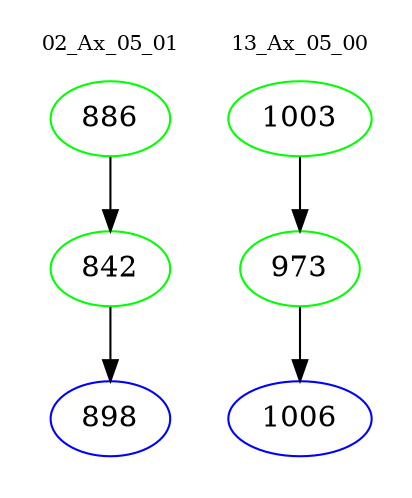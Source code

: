 digraph{
subgraph cluster_0 {
color = white
label = "02_Ax_05_01";
fontsize=10;
T0_886 [label="886", color="green"]
T0_886 -> T0_842 [color="black"]
T0_842 [label="842", color="green"]
T0_842 -> T0_898 [color="black"]
T0_898 [label="898", color="blue"]
}
subgraph cluster_1 {
color = white
label = "13_Ax_05_00";
fontsize=10;
T1_1003 [label="1003", color="green"]
T1_1003 -> T1_973 [color="black"]
T1_973 [label="973", color="green"]
T1_973 -> T1_1006 [color="black"]
T1_1006 [label="1006", color="blue"]
}
}
